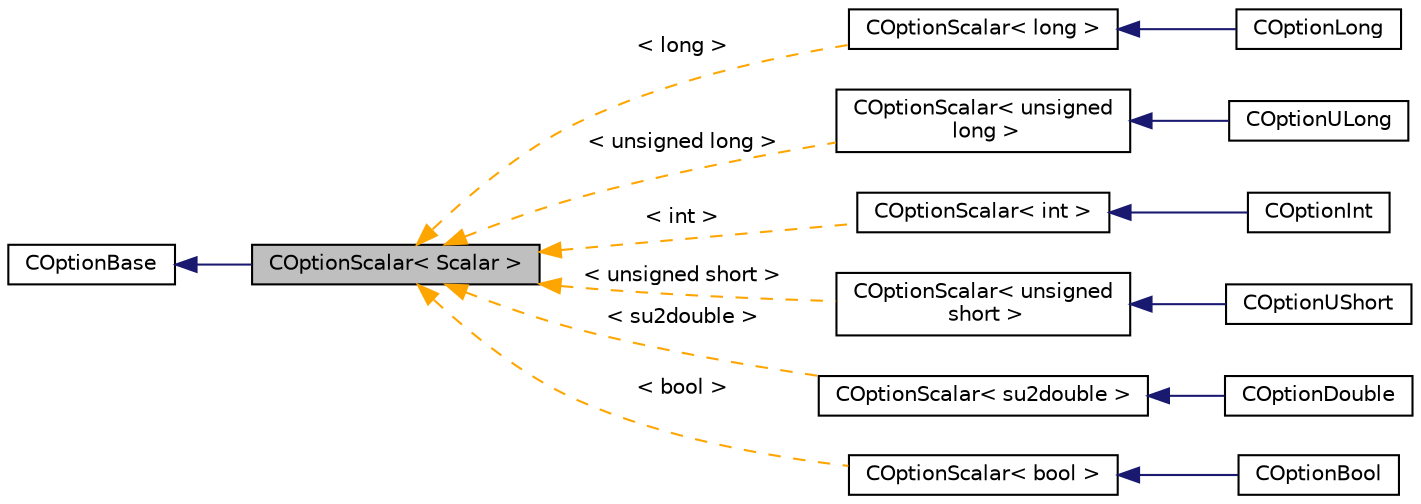 digraph "COptionScalar&lt; Scalar &gt;"
{
 // LATEX_PDF_SIZE
  edge [fontname="Helvetica",fontsize="10",labelfontname="Helvetica",labelfontsize="10"];
  node [fontname="Helvetica",fontsize="10",shape=record];
  rankdir="LR";
  Node1 [label="COptionScalar\< Scalar \>",height=0.2,width=0.4,color="black", fillcolor="grey75", style="filled", fontcolor="black",tooltip=" "];
  Node2 -> Node1 [dir="back",color="midnightblue",fontsize="10",style="solid",fontname="Helvetica"];
  Node2 [label="COptionBase",height=0.2,width=0.4,color="black", fillcolor="white", style="filled",URL="$classCOptionBase.html",tooltip=" "];
  Node1 -> Node3 [dir="back",color="orange",fontsize="10",style="dashed",label=" \< long \>" ,fontname="Helvetica"];
  Node3 [label="COptionScalar\< long \>",height=0.2,width=0.4,color="black", fillcolor="white", style="filled",URL="$classCOptionScalar.html",tooltip=" "];
  Node3 -> Node4 [dir="back",color="midnightblue",fontsize="10",style="solid",fontname="Helvetica"];
  Node4 [label="COptionLong",height=0.2,width=0.4,color="black", fillcolor="white", style="filled",URL="$classCOptionLong.html",tooltip=" "];
  Node1 -> Node5 [dir="back",color="orange",fontsize="10",style="dashed",label=" \< unsigned long \>" ,fontname="Helvetica"];
  Node5 [label="COptionScalar\< unsigned\l long \>",height=0.2,width=0.4,color="black", fillcolor="white", style="filled",URL="$classCOptionScalar.html",tooltip=" "];
  Node5 -> Node6 [dir="back",color="midnightblue",fontsize="10",style="solid",fontname="Helvetica"];
  Node6 [label="COptionULong",height=0.2,width=0.4,color="black", fillcolor="white", style="filled",URL="$classCOptionULong.html",tooltip=" "];
  Node1 -> Node7 [dir="back",color="orange",fontsize="10",style="dashed",label=" \< int \>" ,fontname="Helvetica"];
  Node7 [label="COptionScalar\< int \>",height=0.2,width=0.4,color="black", fillcolor="white", style="filled",URL="$classCOptionScalar.html",tooltip=" "];
  Node7 -> Node8 [dir="back",color="midnightblue",fontsize="10",style="solid",fontname="Helvetica"];
  Node8 [label="COptionInt",height=0.2,width=0.4,color="black", fillcolor="white", style="filled",URL="$classCOptionInt.html",tooltip=" "];
  Node1 -> Node9 [dir="back",color="orange",fontsize="10",style="dashed",label=" \< unsigned short \>" ,fontname="Helvetica"];
  Node9 [label="COptionScalar\< unsigned\l short \>",height=0.2,width=0.4,color="black", fillcolor="white", style="filled",URL="$classCOptionScalar.html",tooltip=" "];
  Node9 -> Node10 [dir="back",color="midnightblue",fontsize="10",style="solid",fontname="Helvetica"];
  Node10 [label="COptionUShort",height=0.2,width=0.4,color="black", fillcolor="white", style="filled",URL="$classCOptionUShort.html",tooltip=" "];
  Node1 -> Node11 [dir="back",color="orange",fontsize="10",style="dashed",label=" \< su2double \>" ,fontname="Helvetica"];
  Node11 [label="COptionScalar\< su2double \>",height=0.2,width=0.4,color="black", fillcolor="white", style="filled",URL="$classCOptionScalar.html",tooltip=" "];
  Node11 -> Node12 [dir="back",color="midnightblue",fontsize="10",style="solid",fontname="Helvetica"];
  Node12 [label="COptionDouble",height=0.2,width=0.4,color="black", fillcolor="white", style="filled",URL="$classCOptionDouble.html",tooltip=" "];
  Node1 -> Node13 [dir="back",color="orange",fontsize="10",style="dashed",label=" \< bool \>" ,fontname="Helvetica"];
  Node13 [label="COptionScalar\< bool \>",height=0.2,width=0.4,color="black", fillcolor="white", style="filled",URL="$classCOptionScalar.html",tooltip=" "];
  Node13 -> Node14 [dir="back",color="midnightblue",fontsize="10",style="solid",fontname="Helvetica"];
  Node14 [label="COptionBool",height=0.2,width=0.4,color="black", fillcolor="white", style="filled",URL="$classCOptionBool.html",tooltip=" "];
}
